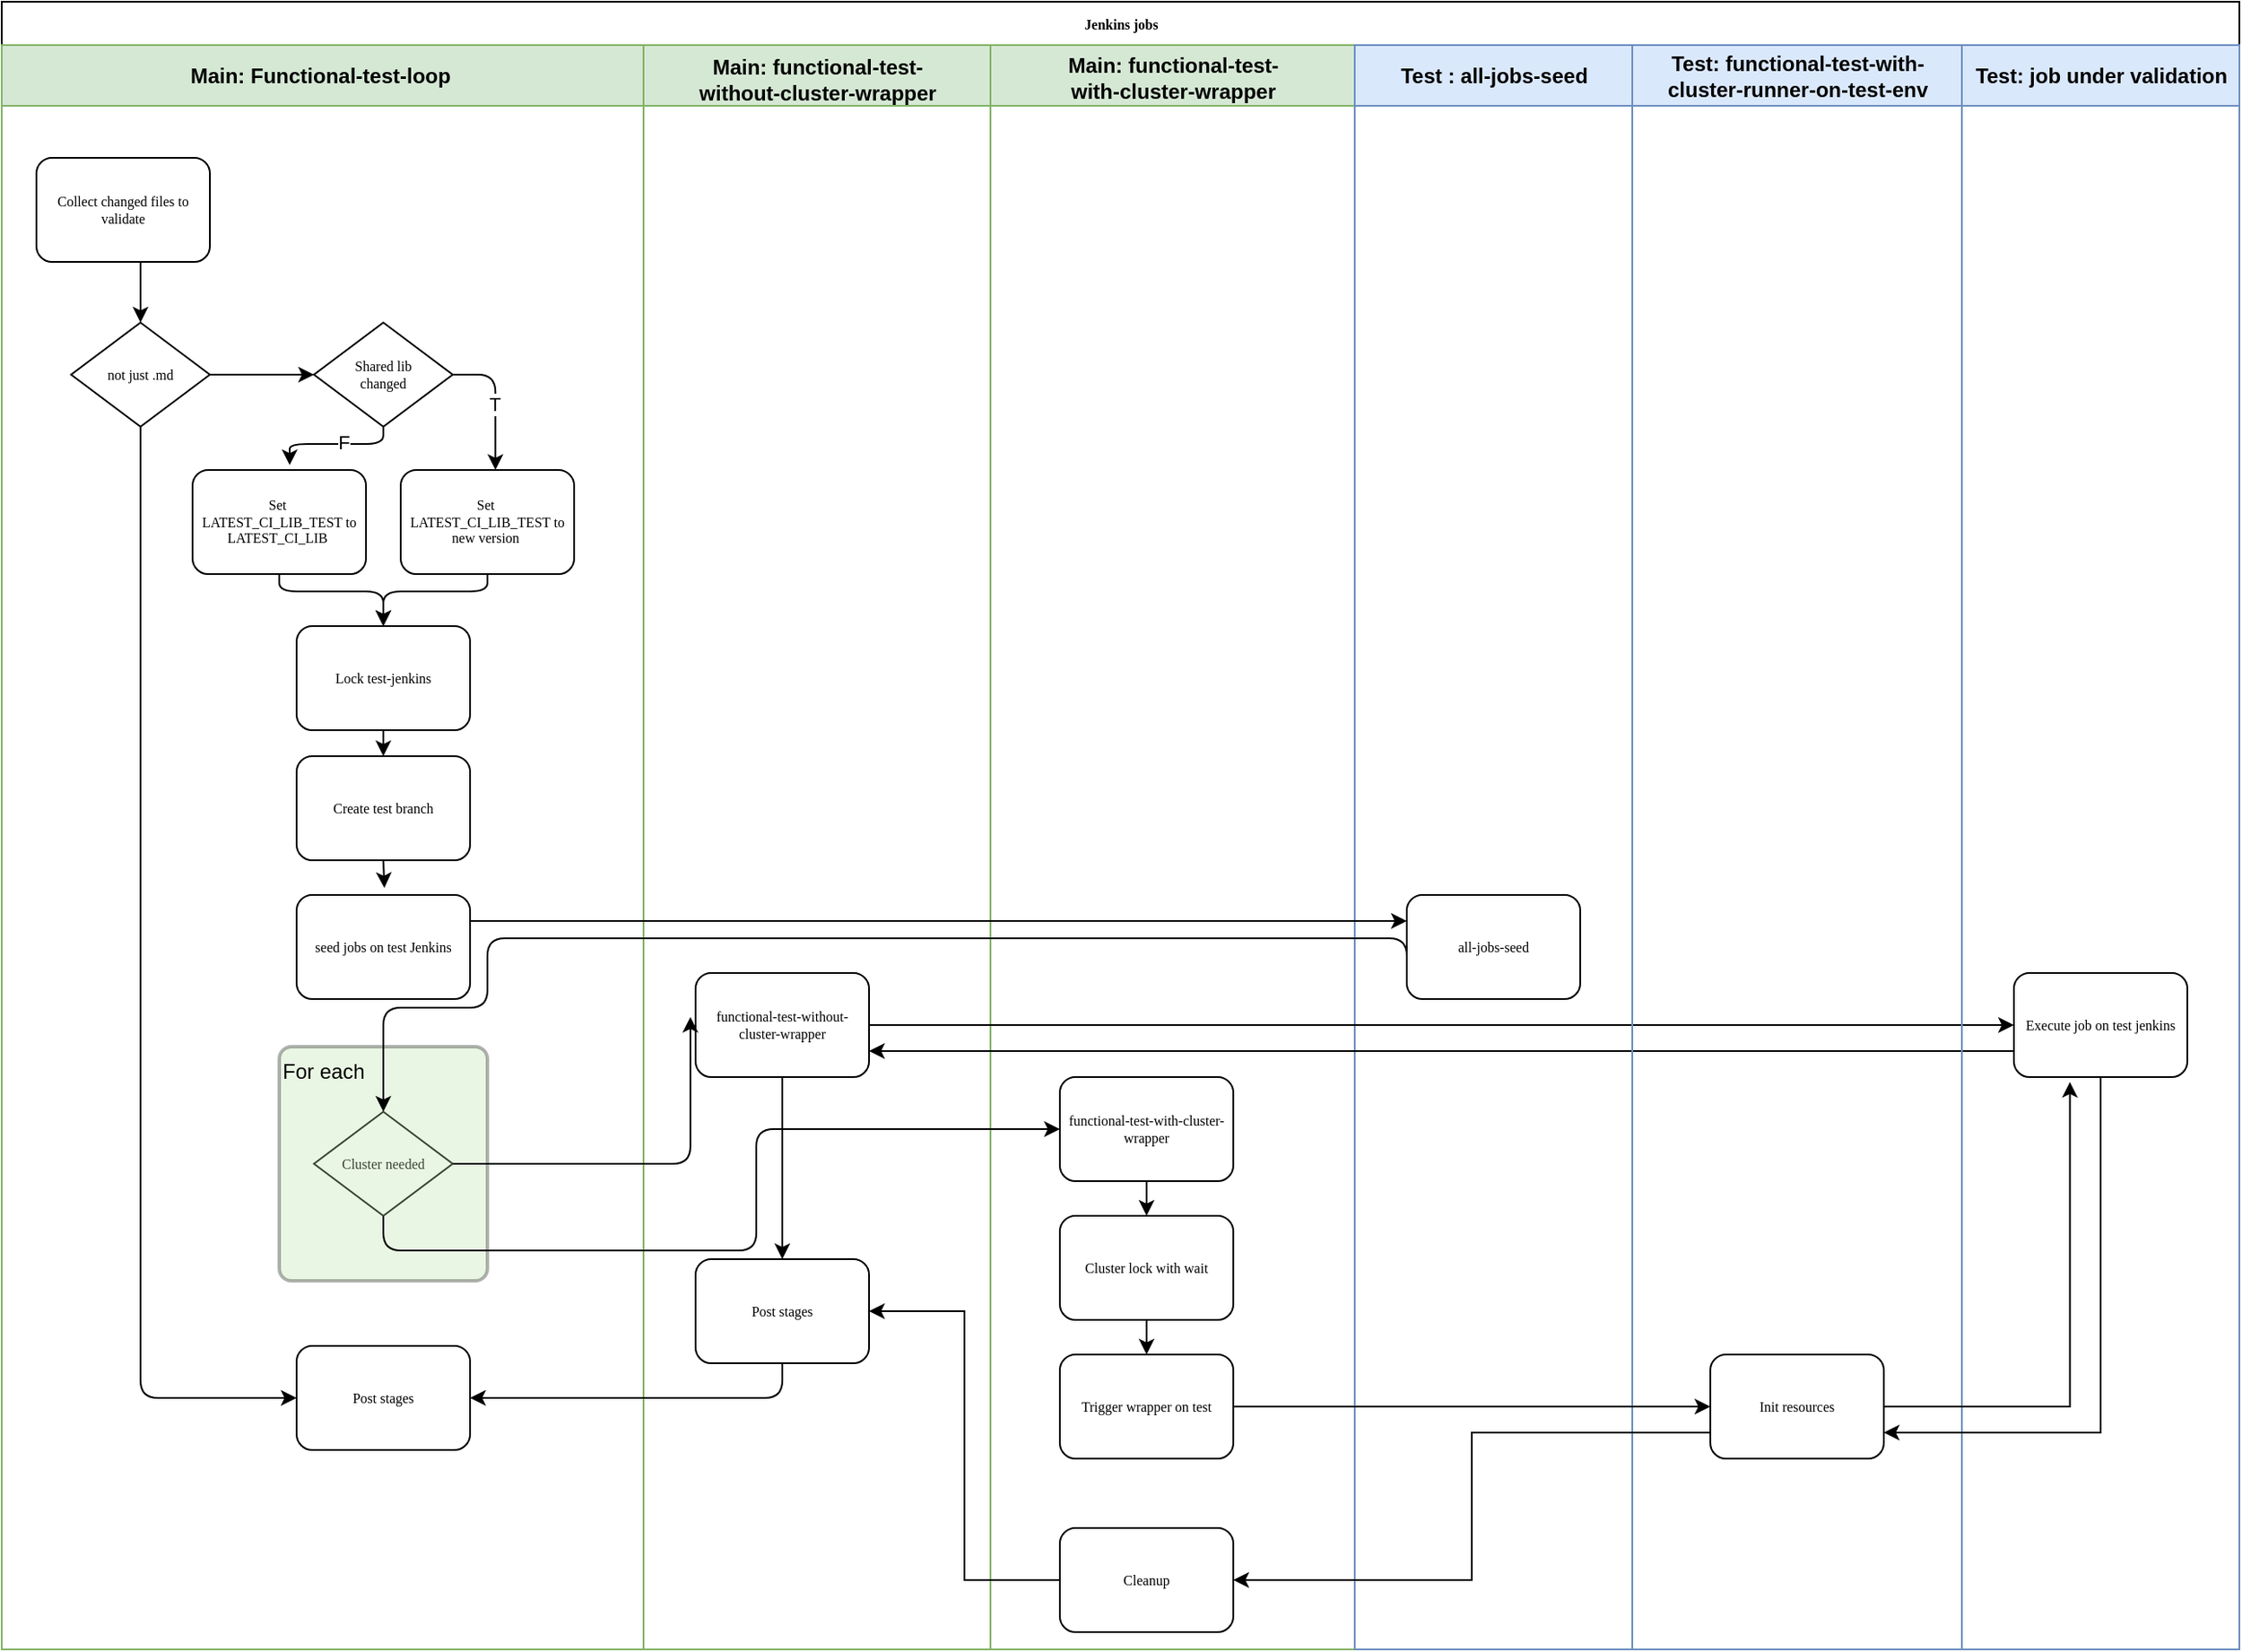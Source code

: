 <mxfile version="24.1.0" type="device">
  <diagram name="Page-1" id="74e2e168-ea6b-b213-b513-2b3c1d86103e">
    <mxGraphModel dx="1750" dy="1048" grid="1" gridSize="10" guides="1" tooltips="1" connect="1" arrows="1" fold="1" page="1" pageScale="1" pageWidth="1100" pageHeight="850" background="none" math="0" shadow="0">
      <root>
        <mxCell id="0" />
        <mxCell id="1" parent="0" />
        <mxCell id="77e6c97f196da883-1" value="Jenkins jobs" style="swimlane;html=1;childLayout=stackLayout;startSize=25;rounded=0;shadow=0;labelBackgroundColor=none;strokeWidth=1;fontFamily=Verdana;fontSize=8;align=center;swimlaneLine=1;" parent="1" vertex="1">
          <mxGeometry x="70" y="50" width="1290" height="950" as="geometry" />
        </mxCell>
        <mxCell id="77e6c97f196da883-2" value="Main: Functional-test-loop&amp;nbsp;" style="swimlane;html=1;startSize=35;swimlaneLine=1;fillColor=#d5e8d4;strokeColor=#82b366;" parent="77e6c97f196da883-1" vertex="1">
          <mxGeometry y="25" width="370" height="925" as="geometry" />
        </mxCell>
        <mxCell id="77e6c97f196da883-8" value="Collect changed files to validate" style="rounded=1;whiteSpace=wrap;html=1;shadow=0;labelBackgroundColor=none;strokeWidth=1;fontFamily=Verdana;fontSize=8;align=center;" parent="77e6c97f196da883-2" vertex="1">
          <mxGeometry x="20" y="65" width="100" height="60" as="geometry" />
        </mxCell>
        <mxCell id="UX_rf1LNqiEwCCGGqjcW-2" value="Shared lib &lt;br&gt;changed" style="rhombus;whiteSpace=wrap;html=1;rounded=0;shadow=0;labelBackgroundColor=none;strokeWidth=1;fontFamily=Verdana;fontSize=8;align=center;" parent="77e6c97f196da883-2" vertex="1">
          <mxGeometry x="180" y="160" width="80" height="60" as="geometry" />
        </mxCell>
        <mxCell id="JfIWwUbLierI68z5uaBQ-7" style="edgeStyle=orthogonalEdgeStyle;rounded=1;orthogonalLoop=1;jettySize=auto;html=1;exitX=0.5;exitY=1;exitDx=0;exitDy=0;entryX=0.5;entryY=0;entryDx=0;entryDy=0;curved=0;" parent="77e6c97f196da883-2" source="UX_rf1LNqiEwCCGGqjcW-4" target="UX_rf1LNqiEwCCGGqjcW-8" edge="1">
          <mxGeometry relative="1" as="geometry">
            <Array as="points">
              <mxPoint x="280" y="315" />
              <mxPoint x="220" y="315" />
            </Array>
          </mxGeometry>
        </mxCell>
        <mxCell id="UX_rf1LNqiEwCCGGqjcW-4" value="Set&amp;nbsp;&lt;br&gt;LATEST_CI_LIB_TEST to new version&lt;span style=&quot;color: rgba(0, 0, 0, 0); font-family: monospace; font-size: 0px; text-align: start; text-wrap: nowrap;&quot;&gt;%3CmxGraphModel%3E%3Croot%3E%3CmxCell%20id%3D%220%22%2F%3E%3CmxCell%20id%3D%221%22%20parent%3D%220%22%2F%3E%3CmxCell%20id%3D%222%22%20value%3D%22Collect%20changed%20files%20to%20validate%22%20style%3D%22rounded%3D1%3BwhiteSpace%3Dwrap%3Bhtml%3D1%3Bshadow%3D0%3BlabelBackgroundColor%3Dnone%3BstrokeWidth%3D1%3BfontFamily%3DVerdana%3BfontSize%3D8%3Balign%3Dcenter%3B%22%20vertex%3D%221%22%20parent%3D%221%22%3E%3CmxGeometry%20x%3D%2290%22%20y%3D%22125%22%20width%3D%22100%22%20height%3D%2260%22%20as%3D%22geometry%22%2F%3E%3C%2FmxCell%3E%3C%2Froot%3E%3C%2FmxGraphModel%3E&lt;/span&gt;&amp;nbsp;&lt;span style=&quot;color: rgba(0, 0, 0, 0); font-family: monospace; font-size: 0px; text-align: start; text-wrap: nowrap;&quot;&gt;%3CmxGraphModel%3E%3Croot%3E%3CmxCell%20id%3D%220%22%2F%3E%3CmxCell%20id%3D%221%22%20parent%3D%220%22%2F%3E%3CmxCell%20id%3D%222%22%20value%3D%22Collect%20changed%20files%20to%20validate%22%20style%3D%22rounded%3D1%3BwhiteSpace%3Dwrap%3Bhtml%3D1%3Bshadow%3D0%3BlabelBackgroundColor%3Dnone%3BstrokeWidth%3D1%3BfontFamily%3DVerdana%3BfontSize%3D8%3Balign%3Dcenter%3B%22%20vertex%3D%221%22%20parent%3D%221%22%3E%3CmxGeometry%20x%3D%2290%22%20y%3D%22125%22%20width%3D%22100%22%20height%3D%2260%22%20as%3D%22geometry%22%2F%3E%3C%2FmxCell%3E%3C%2Froot%3E%3C%2FmxGraphModel%3E&lt;/span&gt;" style="rounded=1;whiteSpace=wrap;html=1;shadow=0;labelBackgroundColor=none;strokeWidth=1;fontFamily=Verdana;fontSize=8;align=center;" parent="77e6c97f196da883-2" vertex="1">
          <mxGeometry x="230" y="245" width="100" height="60" as="geometry" />
        </mxCell>
        <mxCell id="JfIWwUbLierI68z5uaBQ-6" style="edgeStyle=orthogonalEdgeStyle;rounded=1;orthogonalLoop=1;jettySize=auto;html=1;exitX=0.5;exitY=1;exitDx=0;exitDy=0;entryX=0.5;entryY=0;entryDx=0;entryDy=0;curved=0;" parent="77e6c97f196da883-2" source="UX_rf1LNqiEwCCGGqjcW-5" target="UX_rf1LNqiEwCCGGqjcW-8" edge="1">
          <mxGeometry relative="1" as="geometry">
            <Array as="points">
              <mxPoint x="160" y="315" />
              <mxPoint x="220" y="315" />
            </Array>
          </mxGeometry>
        </mxCell>
        <mxCell id="UX_rf1LNqiEwCCGGqjcW-5" value="Set&amp;nbsp;&lt;br&gt;LATEST_CI_LIB_TEST to LATEST_CI_LIB&lt;span style=&quot;color: rgba(0, 0, 0, 0); font-family: monospace; font-size: 0px; text-align: start; text-wrap: nowrap;&quot;&gt;%3CmxGraphModel%3E%3Croot%3E%3CmxCell%20id%3D%220%22%2F%3E%3CmxCell%20id%3D%221%22%20parent%3D%220%22%2F%3E%3CmxCell%20id%3D%222%22%20value%3D%22Collect%20changed%20files%20to%20validate%22%20style%3D%22rounded%3D1%3BwhiteSpace%3Dwrap%3Bhtml%3D1%3Bshadow%3D0%3BlabelBackgroundColor%3Dnone%3BstrokeWidth%3D1%3BfontFamily%3DVerdana%3BfontSize%3D8%3Balign%3Dcenter%3B%22%20vertex%3D%221%22%20parent%3D%221%22%3E%3CmxGeometry%20x%3D%2290%22%20y%3D%22125%22%20width%3D%22100%22%20height%3D%2260%22%20as%3D%22geometry%22%2F%3E%3C%2FmxCell%3E%3C%2Froot%3E%3C%2FmxGraphModel&lt;/span&gt;&amp;nbsp;&lt;span style=&quot;color: rgba(0, 0, 0, 0); font-family: monospace; font-size: 0px; text-align: start; text-wrap: nowrap;&quot;&gt;%3CmxGraphModel%3E%3Croot%3E%3CmxCell%20id%3D%220%22%2F%3E%3CmxCell%20id%3D%221%22%20parent%3D%220%22%2F%3E%3CmxCell%20id%3D%222%22%20value%3D%22Collect%20changed%20files%20to%20validate%22%20style%3D%22rounded%3D1%3BwhiteSpace%3Dwrap%3Bhtml%3D1%3Bshadow%3D0%3BlabelBackgroundColor%3Dnone%3BstrokeWidth%3D1%3BfontFamily%3DVerdana%3BfontSize%3D8%3Balign%3Dcenter%3B%22%20vertex%3D%221%22%20parent%3D%221%22%3E%3CmxGeometry%20x%3D%2290%22%20y%3D%22125%22%20width%3D%22100%22%20height%3D%2260%22%20as%3D%22geometry%22%2F%3E%3C%2FmxCell%3E%3C%2Froot%3E%3C%2FmxGraphModel%3E&lt;/span&gt;" style="rounded=1;whiteSpace=wrap;html=1;shadow=0;labelBackgroundColor=none;strokeWidth=1;fontFamily=Verdana;fontSize=8;align=center;" parent="77e6c97f196da883-2" vertex="1">
          <mxGeometry x="110" y="245" width="100" height="60" as="geometry" />
        </mxCell>
        <mxCell id="UX_rf1LNqiEwCCGGqjcW-6" value="Create test branch" style="rounded=1;whiteSpace=wrap;html=1;shadow=0;labelBackgroundColor=none;strokeWidth=1;fontFamily=Verdana;fontSize=8;align=center;" parent="77e6c97f196da883-2" vertex="1">
          <mxGeometry x="170" y="410" width="100" height="60" as="geometry" />
        </mxCell>
        <mxCell id="UX_rf1LNqiEwCCGGqjcW-7" value="seed jobs on test Jenkins" style="rounded=1;whiteSpace=wrap;html=1;shadow=0;labelBackgroundColor=none;strokeWidth=1;fontFamily=Verdana;fontSize=8;align=center;" parent="77e6c97f196da883-2" vertex="1">
          <mxGeometry x="170" y="490" width="100" height="60" as="geometry" />
        </mxCell>
        <mxCell id="JfIWwUbLierI68z5uaBQ-8" style="edgeStyle=orthogonalEdgeStyle;rounded=0;orthogonalLoop=1;jettySize=auto;html=1;exitX=0.5;exitY=1;exitDx=0;exitDy=0;entryX=0.5;entryY=0;entryDx=0;entryDy=0;" parent="77e6c97f196da883-2" source="UX_rf1LNqiEwCCGGqjcW-8" target="UX_rf1LNqiEwCCGGqjcW-6" edge="1">
          <mxGeometry relative="1" as="geometry" />
        </mxCell>
        <mxCell id="UX_rf1LNqiEwCCGGqjcW-8" value="Lock&amp;nbsp;test-jenkins" style="rounded=1;whiteSpace=wrap;html=1;shadow=0;labelBackgroundColor=none;strokeWidth=1;fontFamily=Verdana;fontSize=8;align=center;" parent="77e6c97f196da883-2" vertex="1">
          <mxGeometry x="170" y="335" width="100" height="60" as="geometry" />
        </mxCell>
        <mxCell id="UX_rf1LNqiEwCCGGqjcW-9" value="Cluster needed" style="rhombus;whiteSpace=wrap;html=1;rounded=0;shadow=0;labelBackgroundColor=none;strokeWidth=1;fontFamily=Verdana;fontSize=8;align=center;" parent="77e6c97f196da883-2" vertex="1">
          <mxGeometry x="180" y="615" width="80" height="60" as="geometry" />
        </mxCell>
        <mxCell id="JfIWwUbLierI68z5uaBQ-4" style="edgeStyle=orthogonalEdgeStyle;rounded=1;orthogonalLoop=1;jettySize=auto;html=1;exitX=1;exitY=0.5;exitDx=0;exitDy=0;entryX=0.546;entryY=-0.001;entryDx=0;entryDy=0;entryPerimeter=0;curved=0;" parent="77e6c97f196da883-2" source="UX_rf1LNqiEwCCGGqjcW-2" target="UX_rf1LNqiEwCCGGqjcW-4" edge="1">
          <mxGeometry relative="1" as="geometry" />
        </mxCell>
        <mxCell id="JfIWwUbLierI68z5uaBQ-14" value="T" style="edgeLabel;html=1;align=center;verticalAlign=middle;resizable=0;points=[];" parent="JfIWwUbLierI68z5uaBQ-4" vertex="1" connectable="0">
          <mxGeometry x="0.042" y="-1" relative="1" as="geometry">
            <mxPoint as="offset" />
          </mxGeometry>
        </mxCell>
        <mxCell id="JfIWwUbLierI68z5uaBQ-5" style="edgeStyle=orthogonalEdgeStyle;rounded=1;orthogonalLoop=1;jettySize=auto;html=1;exitX=0.5;exitY=1;exitDx=0;exitDy=0;entryX=0.56;entryY=-0.047;entryDx=0;entryDy=0;entryPerimeter=0;curved=0;" parent="77e6c97f196da883-2" source="UX_rf1LNqiEwCCGGqjcW-2" target="UX_rf1LNqiEwCCGGqjcW-5" edge="1">
          <mxGeometry relative="1" as="geometry">
            <Array as="points">
              <mxPoint x="220" y="230" />
              <mxPoint x="166" y="230" />
            </Array>
          </mxGeometry>
        </mxCell>
        <mxCell id="JfIWwUbLierI68z5uaBQ-15" value="F" style="edgeLabel;html=1;align=center;verticalAlign=middle;resizable=0;points=[];" parent="JfIWwUbLierI68z5uaBQ-5" vertex="1" connectable="0">
          <mxGeometry x="-0.127" y="-1" relative="1" as="geometry">
            <mxPoint as="offset" />
          </mxGeometry>
        </mxCell>
        <mxCell id="JfIWwUbLierI68z5uaBQ-9" style="edgeStyle=orthogonalEdgeStyle;rounded=0;orthogonalLoop=1;jettySize=auto;html=1;exitX=0.5;exitY=1;exitDx=0;exitDy=0;entryX=0.506;entryY=-0.067;entryDx=0;entryDy=0;entryPerimeter=0;" parent="77e6c97f196da883-2" source="UX_rf1LNqiEwCCGGqjcW-6" target="UX_rf1LNqiEwCCGGqjcW-7" edge="1">
          <mxGeometry relative="1" as="geometry" />
        </mxCell>
        <mxCell id="JfIWwUbLierI68z5uaBQ-19" value="Post stages" style="rounded=1;whiteSpace=wrap;html=1;shadow=0;labelBackgroundColor=none;strokeWidth=1;fontFamily=Verdana;fontSize=8;align=center;" parent="77e6c97f196da883-2" vertex="1">
          <mxGeometry x="170" y="750" width="100" height="60" as="geometry" />
        </mxCell>
        <mxCell id="UX_rf1LNqiEwCCGGqjcW-3" value="not just .md" style="rhombus;whiteSpace=wrap;html=1;rounded=0;shadow=0;labelBackgroundColor=none;strokeWidth=1;fontFamily=Verdana;fontSize=8;align=center;" parent="77e6c97f196da883-2" vertex="1">
          <mxGeometry x="40" y="160" width="80" height="60" as="geometry" />
        </mxCell>
        <mxCell id="JfIWwUbLierI68z5uaBQ-1" style="edgeStyle=orthogonalEdgeStyle;rounded=0;orthogonalLoop=1;jettySize=auto;html=1;exitX=0.5;exitY=1;exitDx=0;exitDy=0;entryX=0.5;entryY=0;entryDx=0;entryDy=0;" parent="77e6c97f196da883-2" source="77e6c97f196da883-8" target="UX_rf1LNqiEwCCGGqjcW-3" edge="1">
          <mxGeometry relative="1" as="geometry" />
        </mxCell>
        <mxCell id="JfIWwUbLierI68z5uaBQ-2" style="edgeStyle=orthogonalEdgeStyle;rounded=0;orthogonalLoop=1;jettySize=auto;html=1;exitX=1;exitY=0.5;exitDx=0;exitDy=0;entryX=0;entryY=0.5;entryDx=0;entryDy=0;" parent="77e6c97f196da883-2" source="UX_rf1LNqiEwCCGGqjcW-3" target="UX_rf1LNqiEwCCGGqjcW-2" edge="1">
          <mxGeometry relative="1" as="geometry" />
        </mxCell>
        <mxCell id="JfIWwUbLierI68z5uaBQ-3" style="edgeStyle=orthogonalEdgeStyle;rounded=1;orthogonalLoop=1;jettySize=auto;html=1;exitX=0.5;exitY=1;exitDx=0;exitDy=0;entryX=0;entryY=0.5;entryDx=0;entryDy=0;curved=0;" parent="77e6c97f196da883-2" source="UX_rf1LNqiEwCCGGqjcW-3" target="JfIWwUbLierI68z5uaBQ-19" edge="1">
          <mxGeometry relative="1" as="geometry">
            <mxPoint x="79.793" y="717.207" as="targetPoint" />
          </mxGeometry>
        </mxCell>
        <mxCell id="vP-2l8CL-TiV5jjnsQr7-22" value="For each&amp;nbsp;" style="rounded=1;whiteSpace=wrap;html=1;absoluteArcSize=1;arcSize=14;strokeWidth=2;glass=0;opacity=30;strokeColor=#000000;fillColor=#B9E0A5;align=left;verticalAlign=top;" vertex="1" parent="77e6c97f196da883-2">
          <mxGeometry x="160" y="577.5" width="120" height="135" as="geometry" />
        </mxCell>
        <mxCell id="77e6c97f196da883-3" value="Main: functional-test-&lt;br&gt;without-cluster-wrapper" style="swimlane;html=1;startSize=35;swimlaneLine=1;spacingTop=4;fillColor=#d5e8d4;strokeColor=#82b366;" parent="77e6c97f196da883-1" vertex="1">
          <mxGeometry x="370" y="25" width="200" height="925" as="geometry">
            <mxRectangle x="160" y="20" width="40" height="730" as="alternateBounds" />
          </mxGeometry>
        </mxCell>
        <mxCell id="vP-2l8CL-TiV5jjnsQr7-3" style="edgeStyle=orthogonalEdgeStyle;rounded=0;orthogonalLoop=1;jettySize=auto;html=1;exitX=0.5;exitY=1;exitDx=0;exitDy=0;entryX=0.5;entryY=0;entryDx=0;entryDy=0;" edge="1" parent="77e6c97f196da883-3" source="UX_rf1LNqiEwCCGGqjcW-11" target="JfIWwUbLierI68z5uaBQ-22">
          <mxGeometry relative="1" as="geometry" />
        </mxCell>
        <mxCell id="UX_rf1LNqiEwCCGGqjcW-11" value="functional-test-without-cluster-wrapper" style="rounded=1;whiteSpace=wrap;html=1;shadow=0;labelBackgroundColor=none;strokeWidth=1;fontFamily=Verdana;fontSize=8;align=center;" parent="77e6c97f196da883-3" vertex="1">
          <mxGeometry x="30" y="535" width="100" height="60" as="geometry" />
        </mxCell>
        <mxCell id="JfIWwUbLierI68z5uaBQ-22" value="Post stages" style="rounded=1;whiteSpace=wrap;html=1;shadow=0;labelBackgroundColor=none;strokeWidth=1;fontFamily=Verdana;fontSize=8;align=center;" parent="77e6c97f196da883-3" vertex="1">
          <mxGeometry x="30" y="700" width="100" height="60" as="geometry" />
        </mxCell>
        <mxCell id="77e6c97f196da883-4" value="Main: functional-test-&lt;br&gt;with-cluster-wrapper" style="swimlane;html=1;startSize=35;spacingTop=2;swimlaneLine=1;fillColor=#d5e8d4;strokeColor=#82b366;" parent="77e6c97f196da883-1" vertex="1">
          <mxGeometry x="570" y="25" width="210" height="925" as="geometry" />
        </mxCell>
        <mxCell id="vP-2l8CL-TiV5jjnsQr7-9" style="edgeStyle=orthogonalEdgeStyle;rounded=0;orthogonalLoop=1;jettySize=auto;html=1;exitX=0.5;exitY=1;exitDx=0;exitDy=0;entryX=0.5;entryY=0;entryDx=0;entryDy=0;" edge="1" parent="77e6c97f196da883-4" source="UX_rf1LNqiEwCCGGqjcW-10" target="vP-2l8CL-TiV5jjnsQr7-8">
          <mxGeometry relative="1" as="geometry" />
        </mxCell>
        <mxCell id="UX_rf1LNqiEwCCGGqjcW-10" value="functional-test-with-cluster-wrapper" style="rounded=1;whiteSpace=wrap;html=1;shadow=0;labelBackgroundColor=none;strokeWidth=1;fontFamily=Verdana;fontSize=8;align=center;" parent="77e6c97f196da883-4" vertex="1">
          <mxGeometry x="40" y="595" width="100" height="60" as="geometry" />
        </mxCell>
        <mxCell id="vP-2l8CL-TiV5jjnsQr7-4" value="Cleanup" style="rounded=1;whiteSpace=wrap;html=1;shadow=0;labelBackgroundColor=none;strokeWidth=1;fontFamily=Verdana;fontSize=8;align=center;" vertex="1" parent="77e6c97f196da883-4">
          <mxGeometry x="40" y="855" width="100" height="60" as="geometry" />
        </mxCell>
        <mxCell id="vP-2l8CL-TiV5jjnsQr7-8" value="Cluster lock with wait" style="rounded=1;whiteSpace=wrap;html=1;shadow=0;labelBackgroundColor=none;strokeWidth=1;fontFamily=Verdana;fontSize=8;align=center;" vertex="1" parent="77e6c97f196da883-4">
          <mxGeometry x="40" y="675" width="100" height="60" as="geometry" />
        </mxCell>
        <mxCell id="vP-2l8CL-TiV5jjnsQr7-10" value="Trigger wrapper on test" style="rounded=1;whiteSpace=wrap;html=1;shadow=0;labelBackgroundColor=none;strokeWidth=1;fontFamily=Verdana;fontSize=8;align=center;" vertex="1" parent="77e6c97f196da883-4">
          <mxGeometry x="40" y="755" width="100" height="60" as="geometry" />
        </mxCell>
        <mxCell id="vP-2l8CL-TiV5jjnsQr7-12" style="edgeStyle=orthogonalEdgeStyle;rounded=0;orthogonalLoop=1;jettySize=auto;html=1;exitX=0.5;exitY=1;exitDx=0;exitDy=0;entryX=0.5;entryY=0;entryDx=0;entryDy=0;" edge="1" parent="77e6c97f196da883-4" source="vP-2l8CL-TiV5jjnsQr7-8" target="vP-2l8CL-TiV5jjnsQr7-10">
          <mxGeometry relative="1" as="geometry" />
        </mxCell>
        <mxCell id="77e6c97f196da883-5" value="Test : all-jobs-seed" style="swimlane;html=1;startSize=35;fillColor=#dae8fc;strokeColor=#6c8ebf;" parent="77e6c97f196da883-1" vertex="1">
          <mxGeometry x="780" y="25" width="160" height="925" as="geometry" />
        </mxCell>
        <mxCell id="77e6c97f196da883-17" value="all-jobs-seed" style="rounded=1;whiteSpace=wrap;html=1;shadow=0;labelBackgroundColor=none;strokeWidth=1;fontFamily=Verdana;fontSize=8;align=center;" parent="77e6c97f196da883-5" vertex="1">
          <mxGeometry x="30" y="490" width="100" height="60" as="geometry" />
        </mxCell>
        <mxCell id="JfIWwUbLierI68z5uaBQ-21" style="edgeStyle=orthogonalEdgeStyle;rounded=1;orthogonalLoop=1;jettySize=auto;html=1;exitX=0.5;exitY=1;exitDx=0;exitDy=0;entryX=1;entryY=0.5;entryDx=0;entryDy=0;curved=0;" parent="77e6c97f196da883-1" source="JfIWwUbLierI68z5uaBQ-22" target="JfIWwUbLierI68z5uaBQ-19" edge="1">
          <mxGeometry relative="1" as="geometry" />
        </mxCell>
        <mxCell id="JfIWwUbLierI68z5uaBQ-70" style="edgeStyle=orthogonalEdgeStyle;rounded=0;orthogonalLoop=1;jettySize=auto;html=1;exitX=1;exitY=0.25;exitDx=0;exitDy=0;entryX=0;entryY=0.25;entryDx=0;entryDy=0;" parent="77e6c97f196da883-1" source="UX_rf1LNqiEwCCGGqjcW-7" target="77e6c97f196da883-17" edge="1">
          <mxGeometry relative="1" as="geometry" />
        </mxCell>
        <mxCell id="JfIWwUbLierI68z5uaBQ-71" style="edgeStyle=orthogonalEdgeStyle;rounded=1;orthogonalLoop=1;jettySize=auto;html=1;exitX=0;exitY=0.75;exitDx=0;exitDy=0;entryX=0.5;entryY=0;entryDx=0;entryDy=0;curved=0;" parent="77e6c97f196da883-1" source="77e6c97f196da883-17" target="UX_rf1LNqiEwCCGGqjcW-9" edge="1">
          <mxGeometry relative="1" as="geometry">
            <Array as="points">
              <mxPoint x="280" y="540" />
              <mxPoint x="280" y="580" />
              <mxPoint x="220" y="580" />
            </Array>
          </mxGeometry>
        </mxCell>
        <mxCell id="vP-2l8CL-TiV5jjnsQr7-1" style="edgeStyle=orthogonalEdgeStyle;rounded=0;orthogonalLoop=1;jettySize=auto;html=1;exitX=1;exitY=0.5;exitDx=0;exitDy=0;entryX=0;entryY=0.5;entryDx=0;entryDy=0;" edge="1" parent="77e6c97f196da883-1" source="UX_rf1LNqiEwCCGGqjcW-11" target="77e6c97f196da883-24">
          <mxGeometry relative="1" as="geometry">
            <mxPoint x="820" y="690" as="targetPoint" />
          </mxGeometry>
        </mxCell>
        <mxCell id="vP-2l8CL-TiV5jjnsQr7-2" style="edgeStyle=orthogonalEdgeStyle;rounded=0;orthogonalLoop=1;jettySize=auto;html=1;exitX=0;exitY=0.75;exitDx=0;exitDy=0;entryX=1;entryY=0.75;entryDx=0;entryDy=0;" edge="1" parent="77e6c97f196da883-1" source="77e6c97f196da883-24" target="UX_rf1LNqiEwCCGGqjcW-11">
          <mxGeometry relative="1" as="geometry" />
        </mxCell>
        <mxCell id="vP-2l8CL-TiV5jjnsQr7-6" style="edgeStyle=orthogonalEdgeStyle;rounded=1;orthogonalLoop=1;jettySize=auto;html=1;exitX=1;exitY=0.5;exitDx=0;exitDy=0;entryX=-0.03;entryY=0.422;entryDx=0;entryDy=0;entryPerimeter=0;curved=0;" edge="1" parent="77e6c97f196da883-1" source="UX_rf1LNqiEwCCGGqjcW-9" target="UX_rf1LNqiEwCCGGqjcW-11">
          <mxGeometry relative="1" as="geometry" />
        </mxCell>
        <mxCell id="vP-2l8CL-TiV5jjnsQr7-7" style="edgeStyle=orthogonalEdgeStyle;rounded=1;orthogonalLoop=1;jettySize=auto;html=1;exitX=0.5;exitY=1;exitDx=0;exitDy=0;entryX=0;entryY=0.5;entryDx=0;entryDy=0;curved=0;" edge="1" parent="77e6c97f196da883-1" source="UX_rf1LNqiEwCCGGqjcW-9" target="UX_rf1LNqiEwCCGGqjcW-10">
          <mxGeometry relative="1" as="geometry" />
        </mxCell>
        <mxCell id="77e6c97f196da883-7" value="Test:&amp;nbsp;functional-test-with-&lt;br&gt;cluster-runner-on-test-env" style="swimlane;html=1;startSize=35;fillColor=#dae8fc;strokeColor=#6c8ebf;" parent="77e6c97f196da883-1" vertex="1">
          <mxGeometry x="940" y="25" width="190" height="925" as="geometry" />
        </mxCell>
        <mxCell id="vP-2l8CL-TiV5jjnsQr7-14" value="Init resources" style="rounded=1;whiteSpace=wrap;html=1;shadow=0;labelBackgroundColor=none;strokeWidth=1;fontFamily=Verdana;fontSize=8;align=center;" vertex="1" parent="77e6c97f196da883-7">
          <mxGeometry x="45" y="755" width="100" height="60" as="geometry" />
        </mxCell>
        <mxCell id="vP-2l8CL-TiV5jjnsQr7-13" value="Test: job under validation" style="swimlane;html=1;startSize=35;fillColor=#dae8fc;strokeColor=#6c8ebf;" vertex="1" parent="77e6c97f196da883-1">
          <mxGeometry x="1130" y="25" width="160" height="925" as="geometry" />
        </mxCell>
        <mxCell id="77e6c97f196da883-24" value="Execute job on test jenkins" style="rounded=1;whiteSpace=wrap;html=1;shadow=0;labelBackgroundColor=none;strokeWidth=1;fontFamily=Verdana;fontSize=8;align=center;" parent="vP-2l8CL-TiV5jjnsQr7-13" vertex="1">
          <mxGeometry x="30" y="535" width="100" height="60" as="geometry" />
        </mxCell>
        <mxCell id="vP-2l8CL-TiV5jjnsQr7-15" style="edgeStyle=orthogonalEdgeStyle;rounded=0;orthogonalLoop=1;jettySize=auto;html=1;exitX=1;exitY=0.5;exitDx=0;exitDy=0;entryX=0;entryY=0.5;entryDx=0;entryDy=0;" edge="1" parent="77e6c97f196da883-1" source="vP-2l8CL-TiV5jjnsQr7-10" target="vP-2l8CL-TiV5jjnsQr7-14">
          <mxGeometry relative="1" as="geometry" />
        </mxCell>
        <mxCell id="vP-2l8CL-TiV5jjnsQr7-16" style="edgeStyle=orthogonalEdgeStyle;rounded=0;orthogonalLoop=1;jettySize=auto;html=1;exitX=1;exitY=0.5;exitDx=0;exitDy=0;entryX=0.323;entryY=1.047;entryDx=0;entryDy=0;entryPerimeter=0;" edge="1" parent="77e6c97f196da883-1" source="vP-2l8CL-TiV5jjnsQr7-14" target="77e6c97f196da883-24">
          <mxGeometry relative="1" as="geometry" />
        </mxCell>
        <mxCell id="vP-2l8CL-TiV5jjnsQr7-17" style="edgeStyle=orthogonalEdgeStyle;rounded=0;orthogonalLoop=1;jettySize=auto;html=1;exitX=0.5;exitY=1;exitDx=0;exitDy=0;entryX=1;entryY=0.75;entryDx=0;entryDy=0;" edge="1" parent="77e6c97f196da883-1" source="77e6c97f196da883-24" target="vP-2l8CL-TiV5jjnsQr7-14">
          <mxGeometry relative="1" as="geometry" />
        </mxCell>
        <mxCell id="vP-2l8CL-TiV5jjnsQr7-18" style="edgeStyle=orthogonalEdgeStyle;rounded=0;orthogonalLoop=1;jettySize=auto;html=1;exitX=0;exitY=0.75;exitDx=0;exitDy=0;entryX=1;entryY=0.5;entryDx=0;entryDy=0;" edge="1" parent="77e6c97f196da883-1" source="vP-2l8CL-TiV5jjnsQr7-14" target="vP-2l8CL-TiV5jjnsQr7-4">
          <mxGeometry relative="1" as="geometry" />
        </mxCell>
        <mxCell id="vP-2l8CL-TiV5jjnsQr7-19" style="edgeStyle=orthogonalEdgeStyle;rounded=0;orthogonalLoop=1;jettySize=auto;html=1;exitX=0;exitY=0.5;exitDx=0;exitDy=0;entryX=1;entryY=0.5;entryDx=0;entryDy=0;" edge="1" parent="77e6c97f196da883-1" source="vP-2l8CL-TiV5jjnsQr7-4" target="JfIWwUbLierI68z5uaBQ-22">
          <mxGeometry relative="1" as="geometry" />
        </mxCell>
      </root>
    </mxGraphModel>
  </diagram>
</mxfile>
